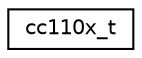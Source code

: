 digraph "Graphical Class Hierarchy"
{
 // LATEX_PDF_SIZE
  edge [fontname="Helvetica",fontsize="10",labelfontname="Helvetica",labelfontsize="10"];
  node [fontname="Helvetica",fontsize="10",shape=record];
  rankdir="LR";
  Node0 [label="cc110x_t",height=0.2,width=0.4,color="black", fillcolor="white", style="filled",URL="$structcc110x__t.html",tooltip="Device descriptor for CC1100/CC1101 transceivers."];
}
